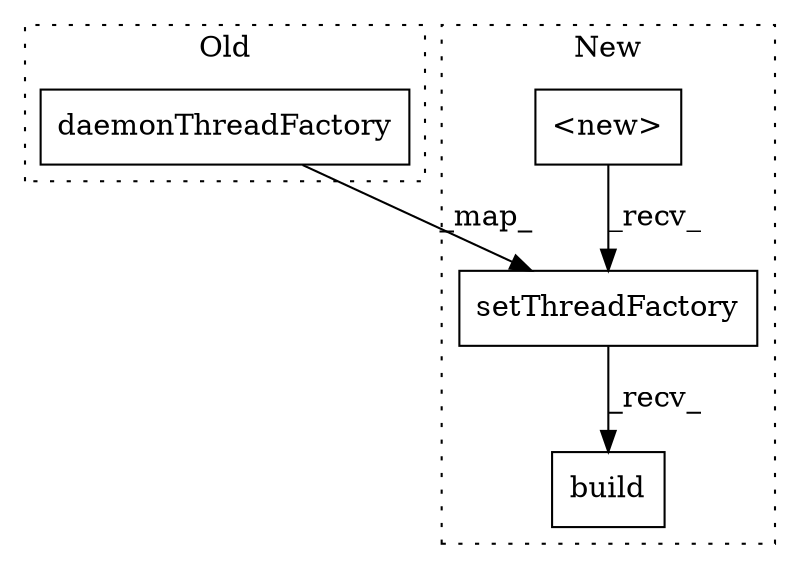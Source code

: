 digraph G {
subgraph cluster0 {
1 [label="daemonThreadFactory" a="32" s="2561,2608" l="20,1" shape="box"];
label = "Old";
style="dotted";
}
subgraph cluster1 {
2 [label="setThreadFactory" a="32" s="2601,2645" l="17,1" shape="box"];
3 [label="build" a="32" s="2656" l="7" shape="box"];
4 [label="<new>" a="14" s="2540" l="26" shape="box"];
label = "New";
style="dotted";
}
1 -> 2 [label="_map_"];
2 -> 3 [label="_recv_"];
4 -> 2 [label="_recv_"];
}